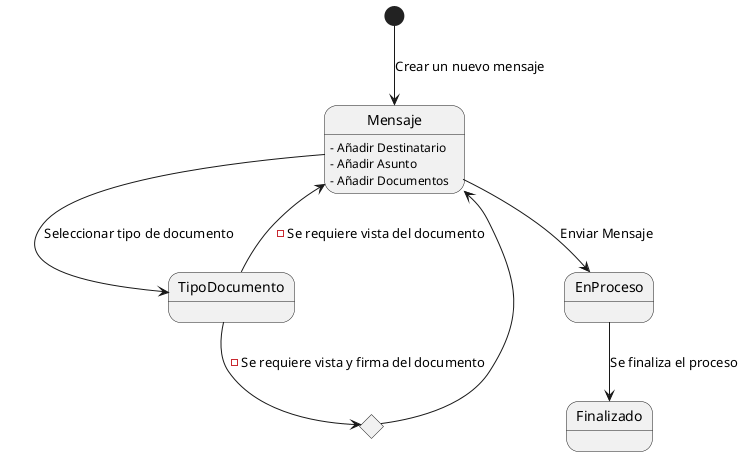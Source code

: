 @startuml diagramaDeEstados

[*] --> Mensaje: Crear un nuevo mensaje

Mensaje : - Añadir Destinatario
Mensaje : - Añadir Asunto
Mensaje : - Añadir Documentos

Mensaje --> TipoDocumento: Seleccionar tipo de documento

state TipoDocumento <<Choice>>
state TipoDocumento2 <<Choice>>
    TipoDocumento --> Mensaje: - Se requiere vista del documento
    TipoDocumento --> TipoDocumento2: - Se requiere vista y firma del documento
    TipoDocumento2 --> Mensaje

Mensaje --> EnProceso: Enviar Mensaje
EnProceso --> Finalizado: Se finaliza el proceso

@enduml